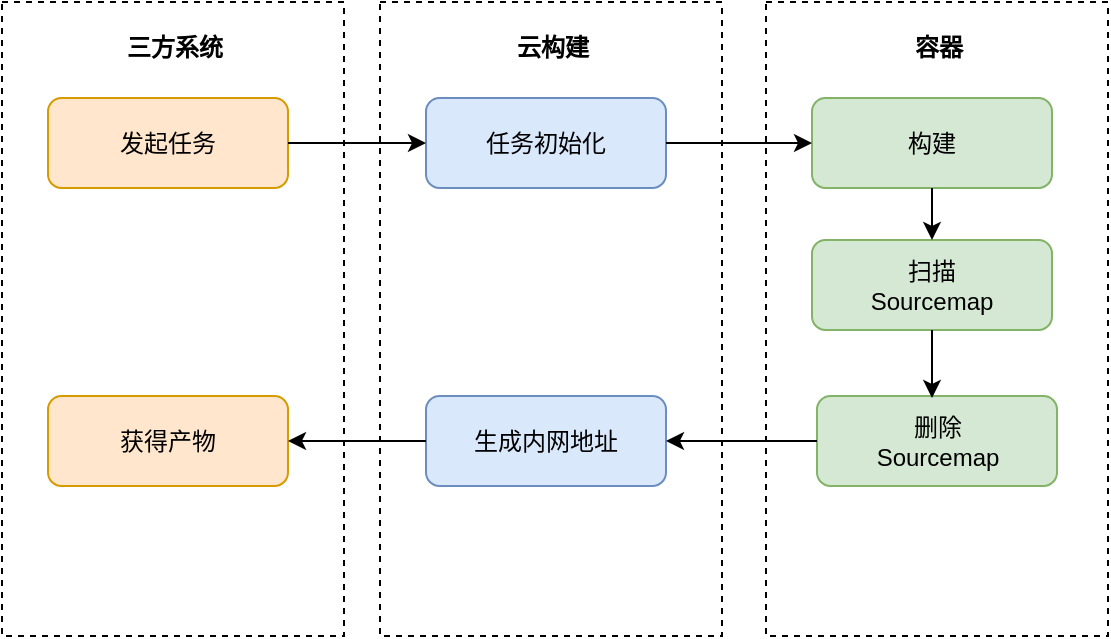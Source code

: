 <mxfile version="19.0.3" type="github">
  <diagram id="xSuRqMOMqDSrmSdzCcR5" name="Page-1">
    <mxGraphModel dx="782" dy="436" grid="0" gridSize="10" guides="1" tooltips="1" connect="1" arrows="1" fold="1" page="1" pageScale="1" pageWidth="827" pageHeight="1169" math="0" shadow="0">
      <root>
        <mxCell id="0" />
        <mxCell id="1" parent="0" />
        <mxCell id="R18lTMkE0LW8IOddTsw1-1" value="" style="rounded=0;whiteSpace=wrap;html=1;dashed=1;" vertex="1" parent="1">
          <mxGeometry x="59" y="19" width="171" height="317" as="geometry" />
        </mxCell>
        <mxCell id="R18lTMkE0LW8IOddTsw1-3" value="发起任务" style="rounded=1;whiteSpace=wrap;html=1;fillColor=#ffe6cc;strokeColor=#d79b00;" vertex="1" parent="1">
          <mxGeometry x="82" y="67" width="120" height="45" as="geometry" />
        </mxCell>
        <mxCell id="R18lTMkE0LW8IOddTsw1-6" value="获得产物" style="rounded=1;whiteSpace=wrap;html=1;fillColor=#ffe6cc;strokeColor=#d79b00;" vertex="1" parent="1">
          <mxGeometry x="82" y="216" width="120" height="45" as="geometry" />
        </mxCell>
        <mxCell id="R18lTMkE0LW8IOddTsw1-7" value="&lt;b&gt;三方系统&lt;/b&gt;" style="text;html=1;align=center;verticalAlign=middle;resizable=0;points=[];autosize=1;strokeColor=none;fillColor=none;" vertex="1" parent="1">
          <mxGeometry x="115.5" y="33" width="58" height="18" as="geometry" />
        </mxCell>
        <mxCell id="R18lTMkE0LW8IOddTsw1-9" value="" style="rounded=0;whiteSpace=wrap;html=1;dashed=1;" vertex="1" parent="1">
          <mxGeometry x="248" y="19" width="171" height="317" as="geometry" />
        </mxCell>
        <mxCell id="R18lTMkE0LW8IOddTsw1-10" value="任务初始化" style="rounded=1;whiteSpace=wrap;html=1;fillColor=#dae8fc;strokeColor=#6c8ebf;" vertex="1" parent="1">
          <mxGeometry x="271" y="67" width="120" height="45" as="geometry" />
        </mxCell>
        <mxCell id="R18lTMkE0LW8IOddTsw1-13" value="生成内网地址" style="rounded=1;whiteSpace=wrap;html=1;fillColor=#dae8fc;strokeColor=#6c8ebf;" vertex="1" parent="1">
          <mxGeometry x="271" y="216" width="120" height="45" as="geometry" />
        </mxCell>
        <mxCell id="R18lTMkE0LW8IOddTsw1-14" value="&lt;b&gt;云构建&lt;/b&gt;" style="text;html=1;align=center;verticalAlign=middle;resizable=0;points=[];autosize=1;strokeColor=none;fillColor=none;" vertex="1" parent="1">
          <mxGeometry x="310.5" y="33" width="46" height="18" as="geometry" />
        </mxCell>
        <mxCell id="R18lTMkE0LW8IOddTsw1-15" value="" style="rounded=0;whiteSpace=wrap;html=1;dashed=1;" vertex="1" parent="1">
          <mxGeometry x="441" y="19" width="171" height="317" as="geometry" />
        </mxCell>
        <mxCell id="R18lTMkE0LW8IOddTsw1-16" value="构建" style="rounded=1;whiteSpace=wrap;html=1;fillColor=#d5e8d4;strokeColor=#82b366;" vertex="1" parent="1">
          <mxGeometry x="464" y="67" width="120" height="45" as="geometry" />
        </mxCell>
        <mxCell id="R18lTMkE0LW8IOddTsw1-18" value="扫描&lt;br&gt;Sourcemap" style="rounded=1;whiteSpace=wrap;html=1;fillColor=#d5e8d4;strokeColor=#82b366;" vertex="1" parent="1">
          <mxGeometry x="464" y="138" width="120" height="45" as="geometry" />
        </mxCell>
        <mxCell id="R18lTMkE0LW8IOddTsw1-20" value="&lt;b&gt;容器&lt;/b&gt;" style="text;html=1;align=center;verticalAlign=middle;resizable=0;points=[];autosize=1;strokeColor=none;fillColor=none;" vertex="1" parent="1">
          <mxGeometry x="509.5" y="33" width="34" height="18" as="geometry" />
        </mxCell>
        <mxCell id="R18lTMkE0LW8IOddTsw1-22" value="" style="endArrow=classic;html=1;rounded=0;exitX=1;exitY=0.5;exitDx=0;exitDy=0;entryX=0;entryY=0.5;entryDx=0;entryDy=0;" edge="1" parent="1" source="R18lTMkE0LW8IOddTsw1-3" target="R18lTMkE0LW8IOddTsw1-10">
          <mxGeometry width="50" height="50" relative="1" as="geometry">
            <mxPoint x="373" y="238" as="sourcePoint" />
            <mxPoint x="423" y="188" as="targetPoint" />
          </mxGeometry>
        </mxCell>
        <mxCell id="R18lTMkE0LW8IOddTsw1-23" value="" style="endArrow=classic;html=1;rounded=0;exitX=1;exitY=0.5;exitDx=0;exitDy=0;entryX=0;entryY=0.5;entryDx=0;entryDy=0;" edge="1" parent="1" source="R18lTMkE0LW8IOddTsw1-10" target="R18lTMkE0LW8IOddTsw1-16">
          <mxGeometry width="50" height="50" relative="1" as="geometry">
            <mxPoint x="373" y="238" as="sourcePoint" />
            <mxPoint x="423" y="188" as="targetPoint" />
          </mxGeometry>
        </mxCell>
        <mxCell id="R18lTMkE0LW8IOddTsw1-25" value="" style="endArrow=classic;html=1;rounded=0;exitX=0.5;exitY=1;exitDx=0;exitDy=0;entryX=0.5;entryY=0;entryDx=0;entryDy=0;" edge="1" parent="1" source="R18lTMkE0LW8IOddTsw1-16" target="R18lTMkE0LW8IOddTsw1-18">
          <mxGeometry width="50" height="50" relative="1" as="geometry">
            <mxPoint x="373" y="232" as="sourcePoint" />
            <mxPoint x="423" y="182" as="targetPoint" />
          </mxGeometry>
        </mxCell>
        <mxCell id="R18lTMkE0LW8IOddTsw1-32" value="删除&lt;br&gt;Sourcemap" style="rounded=1;whiteSpace=wrap;html=1;fillColor=#d5e8d4;strokeColor=#82b366;" vertex="1" parent="1">
          <mxGeometry x="466.5" y="216" width="120" height="45" as="geometry" />
        </mxCell>
        <mxCell id="R18lTMkE0LW8IOddTsw1-33" value="" style="endArrow=classic;html=1;rounded=0;exitX=0.5;exitY=1;exitDx=0;exitDy=0;" edge="1" parent="1" source="R18lTMkE0LW8IOddTsw1-18">
          <mxGeometry width="50" height="50" relative="1" as="geometry">
            <mxPoint x="373" y="232" as="sourcePoint" />
            <mxPoint x="524" y="217" as="targetPoint" />
          </mxGeometry>
        </mxCell>
        <mxCell id="R18lTMkE0LW8IOddTsw1-34" value="" style="endArrow=classic;html=1;rounded=0;exitX=0;exitY=0.5;exitDx=0;exitDy=0;entryX=1;entryY=0.5;entryDx=0;entryDy=0;" edge="1" parent="1" source="R18lTMkE0LW8IOddTsw1-13" target="R18lTMkE0LW8IOddTsw1-6">
          <mxGeometry width="50" height="50" relative="1" as="geometry">
            <mxPoint x="373" y="232" as="sourcePoint" />
            <mxPoint x="423" y="182" as="targetPoint" />
          </mxGeometry>
        </mxCell>
        <mxCell id="R18lTMkE0LW8IOddTsw1-35" value="" style="endArrow=classic;html=1;rounded=0;exitX=0;exitY=0.5;exitDx=0;exitDy=0;entryX=1;entryY=0.5;entryDx=0;entryDy=0;" edge="1" parent="1" source="R18lTMkE0LW8IOddTsw1-32" target="R18lTMkE0LW8IOddTsw1-13">
          <mxGeometry width="50" height="50" relative="1" as="geometry">
            <mxPoint x="373" y="232" as="sourcePoint" />
            <mxPoint x="423" y="182" as="targetPoint" />
          </mxGeometry>
        </mxCell>
      </root>
    </mxGraphModel>
  </diagram>
</mxfile>
